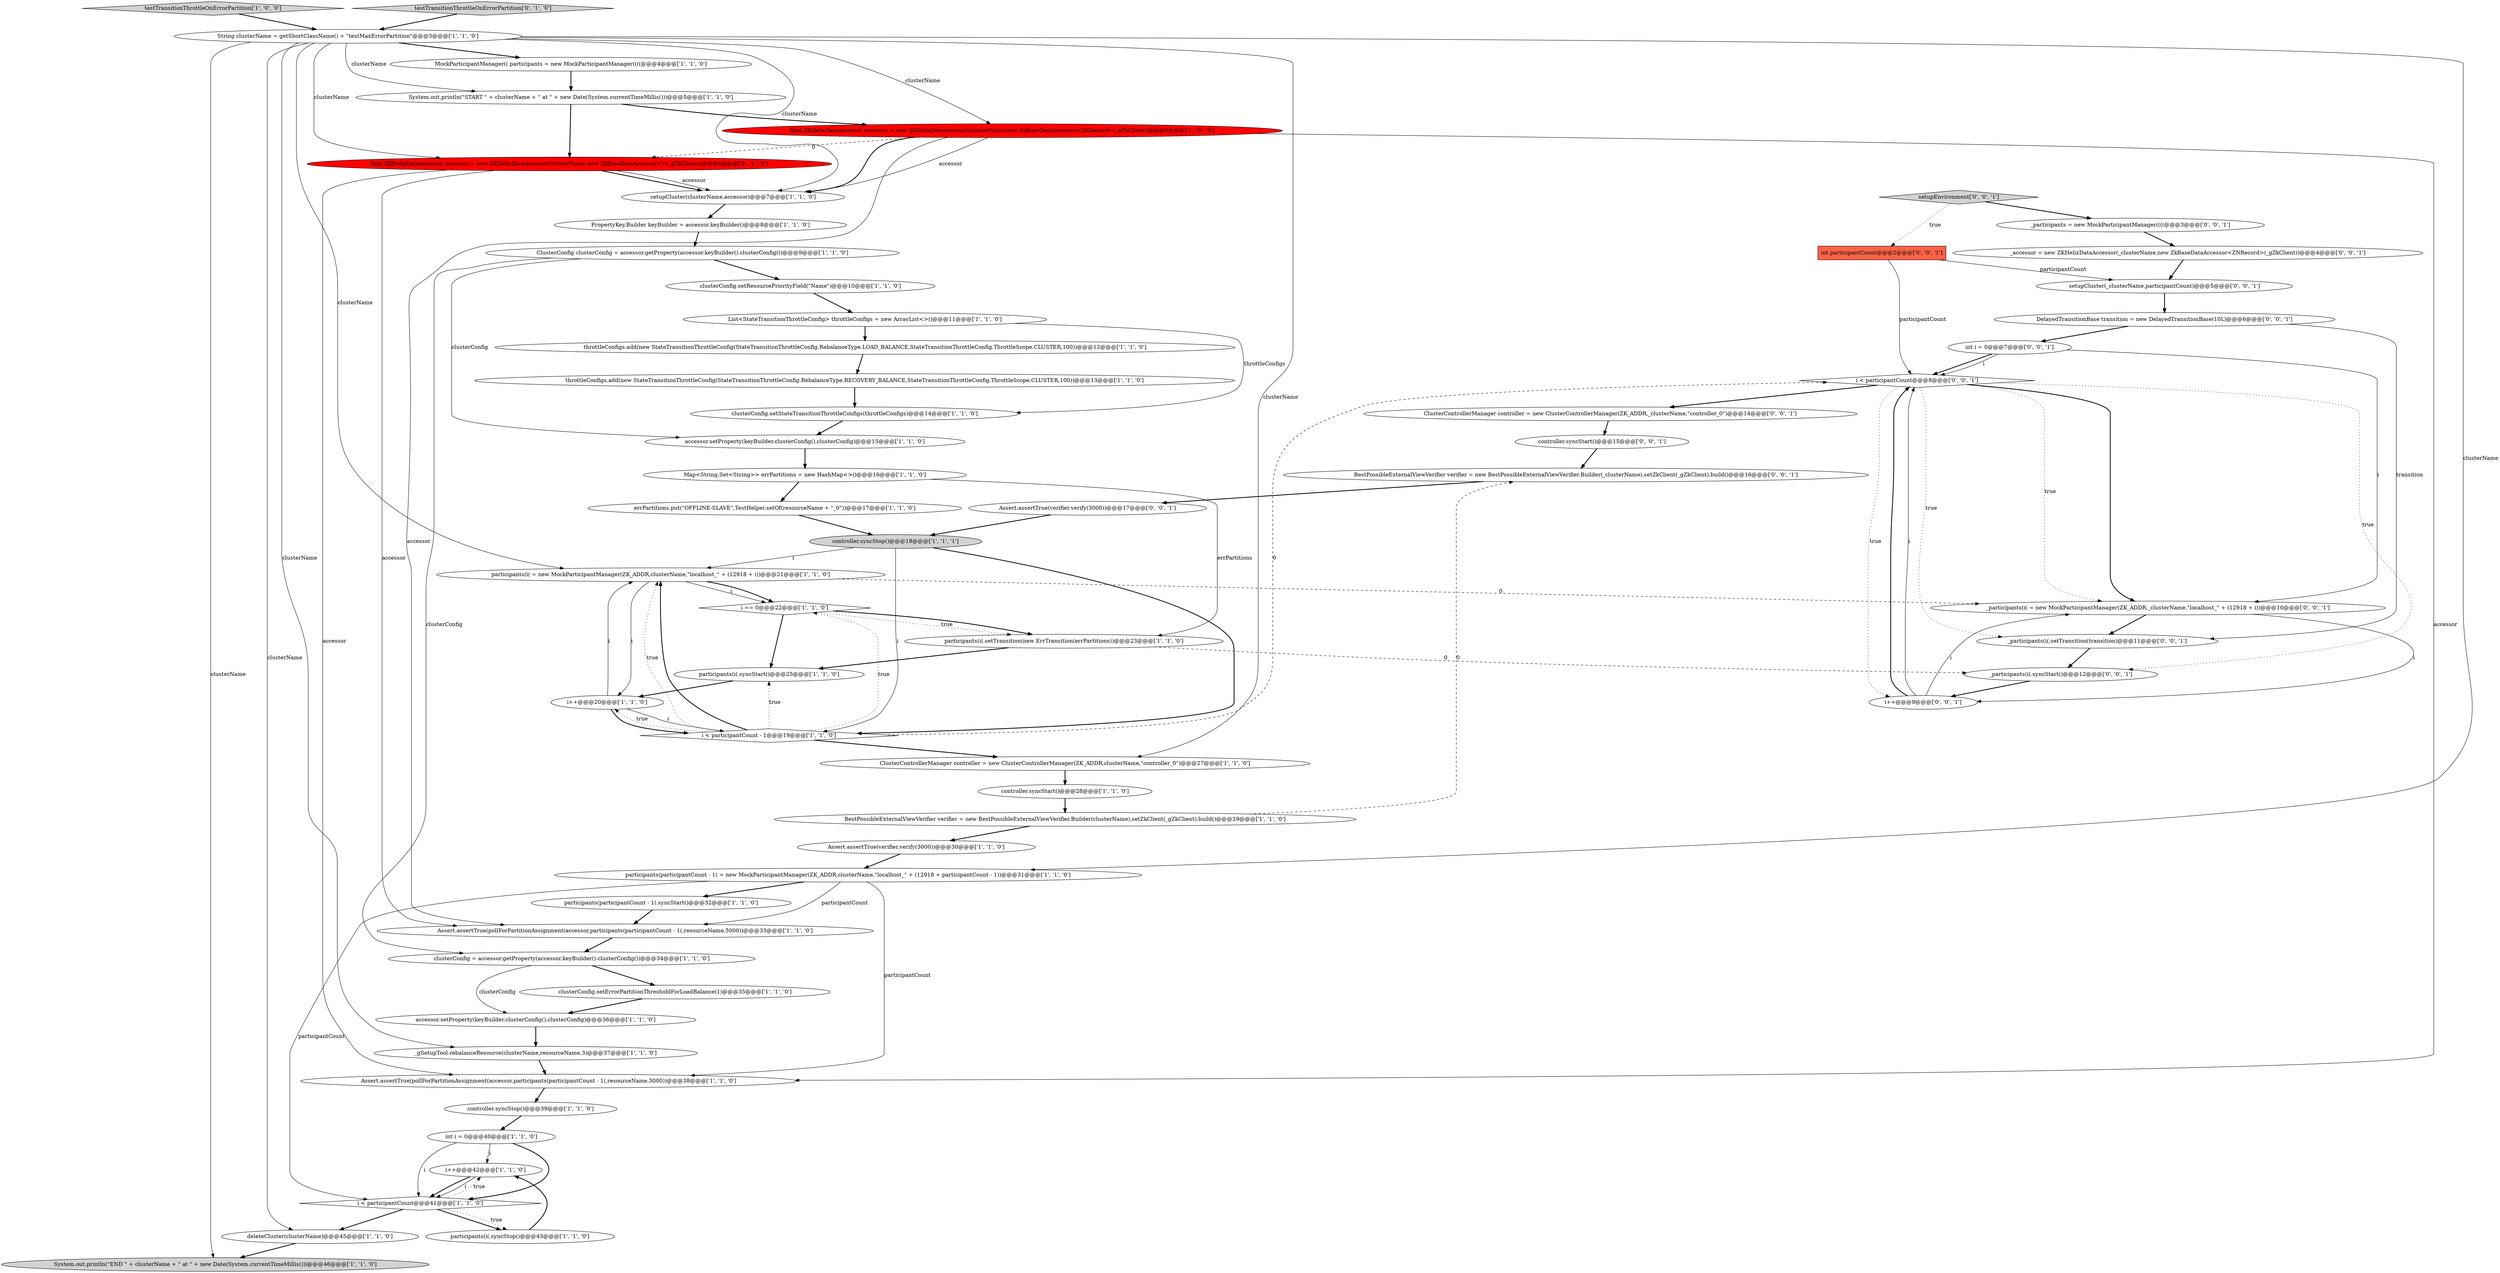 digraph {
58 [style = filled, label = "i < participantCount@@@8@@@['0', '0', '1']", fillcolor = white, shape = diamond image = "AAA0AAABBB3BBB"];
22 [style = filled, label = "ClusterConfig clusterConfig = accessor.getProperty(accessor.keyBuilder().clusterConfig())@@@9@@@['1', '1', '0']", fillcolor = white, shape = ellipse image = "AAA0AAABBB1BBB"];
50 [style = filled, label = "_participants(i( = new MockParticipantManager(ZK_ADDR,_clusterName,\"localhost_\" + (12918 + i))@@@10@@@['0', '0', '1']", fillcolor = white, shape = ellipse image = "AAA0AAABBB3BBB"];
8 [style = filled, label = "controller.syncStart()@@@28@@@['1', '1', '0']", fillcolor = white, shape = ellipse image = "AAA0AAABBB1BBB"];
13 [style = filled, label = "System.out.println(\"START \" + clusterName + \" at \" + new Date(System.currentTimeMillis()))@@@5@@@['1', '1', '0']", fillcolor = white, shape = ellipse image = "AAA0AAABBB1BBB"];
30 [style = filled, label = "i == 0@@@22@@@['1', '1', '0']", fillcolor = white, shape = diamond image = "AAA0AAABBB1BBB"];
6 [style = filled, label = "testTransitionThrottleOnErrorPartition['1', '0', '0']", fillcolor = lightgray, shape = diamond image = "AAA0AAABBB1BBB"];
56 [style = filled, label = "int participantCount@@@2@@@['0', '0', '1']", fillcolor = tomato, shape = box image = "AAA0AAABBB3BBB"];
4 [style = filled, label = "participants(i( = new MockParticipantManager(ZK_ADDR,clusterName,\"localhost_\" + (12918 + i))@@@21@@@['1', '1', '0']", fillcolor = white, shape = ellipse image = "AAA0AAABBB1BBB"];
29 [style = filled, label = "participants(i(.syncStart()@@@25@@@['1', '1', '0']", fillcolor = white, shape = ellipse image = "AAA0AAABBB1BBB"];
3 [style = filled, label = "MockParticipantManager(( participants = new MockParticipantManager((((@@@4@@@['1', '1', '0']", fillcolor = white, shape = ellipse image = "AAA0AAABBB1BBB"];
12 [style = filled, label = "throttleConfigs.add(new StateTransitionThrottleConfig(StateTransitionThrottleConfig.RebalanceType.LOAD_BALANCE,StateTransitionThrottleConfig.ThrottleScope.CLUSTER,100))@@@12@@@['1', '1', '0']", fillcolor = white, shape = ellipse image = "AAA0AAABBB1BBB"];
55 [style = filled, label = "ClusterControllerManager controller = new ClusterControllerManager(ZK_ADDR,_clusterName,\"controller_0\")@@@14@@@['0', '0', '1']", fillcolor = white, shape = ellipse image = "AAA0AAABBB3BBB"];
39 [style = filled, label = "final ZKHelixDataAccessor accessor = new ZKHelixDataAccessor(clusterName,new ZkBaseDataAccessor<ZNRecord>(_gZkClient))@@@6@@@['1', '0', '0']", fillcolor = red, shape = ellipse image = "AAA1AAABBB1BBB"];
31 [style = filled, label = "accessor.setProperty(keyBuilder.clusterConfig(),clusterConfig)@@@15@@@['1', '1', '0']", fillcolor = white, shape = ellipse image = "AAA0AAABBB1BBB"];
42 [style = filled, label = "final ZKHelixDataAccessor accessor = new ZKHelixDataAccessor(clusterName,new ZkBaseDataAccessor<>(_gZkClient))@@@6@@@['0', '1', '0']", fillcolor = red, shape = ellipse image = "AAA1AAABBB2BBB"];
26 [style = filled, label = "int i = 0@@@40@@@['1', '1', '0']", fillcolor = white, shape = ellipse image = "AAA0AAABBB1BBB"];
28 [style = filled, label = "Assert.assertTrue(pollForPartitionAssignment(accessor,participants(participantCount - 1(,resourceName,5000))@@@33@@@['1', '1', '0']", fillcolor = white, shape = ellipse image = "AAA0AAABBB1BBB"];
32 [style = filled, label = "participants(participantCount - 1(.syncStart()@@@32@@@['1', '1', '0']", fillcolor = white, shape = ellipse image = "AAA0AAABBB1BBB"];
57 [style = filled, label = "setupCluster(_clusterName,participantCount)@@@5@@@['0', '0', '1']", fillcolor = white, shape = ellipse image = "AAA0AAABBB3BBB"];
46 [style = filled, label = "_participants(i(.syncStart()@@@12@@@['0', '0', '1']", fillcolor = white, shape = ellipse image = "AAA0AAABBB3BBB"];
5 [style = filled, label = "participants(i(.syncStop()@@@43@@@['1', '1', '0']", fillcolor = white, shape = ellipse image = "AAA0AAABBB1BBB"];
48 [style = filled, label = "BestPossibleExternalViewVerifier verifier = new BestPossibleExternalViewVerifier.Builder(_clusterName).setZkClient(_gZkClient).build()@@@16@@@['0', '0', '1']", fillcolor = white, shape = ellipse image = "AAA0AAABBB3BBB"];
41 [style = filled, label = "controller.syncStop()@@@18@@@['1', '1', '1']", fillcolor = lightgray, shape = ellipse image = "AAA0AAABBB1BBB"];
45 [style = filled, label = "_participants(i(.setTransition(transition)@@@11@@@['0', '0', '1']", fillcolor = white, shape = ellipse image = "AAA0AAABBB3BBB"];
16 [style = filled, label = "throttleConfigs.add(new StateTransitionThrottleConfig(StateTransitionThrottleConfig.RebalanceType.RECOVERY_BALANCE,StateTransitionThrottleConfig.ThrottleScope.CLUSTER,100))@@@13@@@['1', '1', '0']", fillcolor = white, shape = ellipse image = "AAA0AAABBB1BBB"];
7 [style = filled, label = "String clusterName = getShortClassName() + \"testMaxErrorPartition\"@@@3@@@['1', '1', '0']", fillcolor = white, shape = ellipse image = "AAA0AAABBB1BBB"];
54 [style = filled, label = "i++@@@9@@@['0', '0', '1']", fillcolor = white, shape = ellipse image = "AAA0AAABBB3BBB"];
14 [style = filled, label = "clusterConfig.setStateTransitionThrottleConfigs(throttleConfigs)@@@14@@@['1', '1', '0']", fillcolor = white, shape = ellipse image = "AAA0AAABBB1BBB"];
19 [style = filled, label = "ClusterControllerManager controller = new ClusterControllerManager(ZK_ADDR,clusterName,\"controller_0\")@@@27@@@['1', '1', '0']", fillcolor = white, shape = ellipse image = "AAA0AAABBB1BBB"];
43 [style = filled, label = "testTransitionThrottleOnErrorPartition['0', '1', '0']", fillcolor = lightgray, shape = diamond image = "AAA0AAABBB2BBB"];
38 [style = filled, label = "accessor.setProperty(keyBuilder.clusterConfig(),clusterConfig)@@@36@@@['1', '1', '0']", fillcolor = white, shape = ellipse image = "AAA0AAABBB1BBB"];
34 [style = filled, label = "System.out.println(\"END \" + clusterName + \" at \" + new Date(System.currentTimeMillis()))@@@46@@@['1', '1', '0']", fillcolor = lightgray, shape = ellipse image = "AAA0AAABBB1BBB"];
15 [style = filled, label = "controller.syncStop()@@@39@@@['1', '1', '0']", fillcolor = white, shape = ellipse image = "AAA0AAABBB1BBB"];
40 [style = filled, label = "_gSetupTool.rebalanceResource(clusterName,resourceName,3)@@@37@@@['1', '1', '0']", fillcolor = white, shape = ellipse image = "AAA0AAABBB1BBB"];
9 [style = filled, label = "participants(participantCount - 1( = new MockParticipantManager(ZK_ADDR,clusterName,\"localhost_\" + (12918 + participantCount - 1))@@@31@@@['1', '1', '0']", fillcolor = white, shape = ellipse image = "AAA0AAABBB1BBB"];
27 [style = filled, label = "Map<String,Set<String>> errPartitions = new HashMap<>()@@@16@@@['1', '1', '0']", fillcolor = white, shape = ellipse image = "AAA0AAABBB1BBB"];
51 [style = filled, label = "_accessor = new ZKHelixDataAccessor(_clusterName,new ZkBaseDataAccessor<ZNRecord>(_gZkClient))@@@4@@@['0', '0', '1']", fillcolor = white, shape = ellipse image = "AAA0AAABBB3BBB"];
35 [style = filled, label = "BestPossibleExternalViewVerifier verifier = new BestPossibleExternalViewVerifier.Builder(clusterName).setZkClient(_gZkClient).build()@@@29@@@['1', '1', '0']", fillcolor = white, shape = ellipse image = "AAA0AAABBB1BBB"];
52 [style = filled, label = "DelayedTransitionBase transition = new DelayedTransitionBase(10L)@@@6@@@['0', '0', '1']", fillcolor = white, shape = ellipse image = "AAA0AAABBB3BBB"];
17 [style = filled, label = "i++@@@42@@@['1', '1', '0']", fillcolor = white, shape = ellipse image = "AAA0AAABBB1BBB"];
21 [style = filled, label = "clusterConfig.setErrorPartitionThresholdForLoadBalance(1)@@@35@@@['1', '1', '0']", fillcolor = white, shape = ellipse image = "AAA0AAABBB1BBB"];
33 [style = filled, label = "deleteCluster(clusterName)@@@45@@@['1', '1', '0']", fillcolor = white, shape = ellipse image = "AAA0AAABBB1BBB"];
36 [style = filled, label = "errPartitions.put(\"OFFLINE-SLAVE\",TestHelper.setOf(resourceName + \"_0\"))@@@17@@@['1', '1', '0']", fillcolor = white, shape = ellipse image = "AAA0AAABBB1BBB"];
37 [style = filled, label = "participants(i(.setTransition(new ErrTransition(errPartitions))@@@23@@@['1', '1', '0']", fillcolor = white, shape = ellipse image = "AAA0AAABBB1BBB"];
44 [style = filled, label = "setupEnvironment['0', '0', '1']", fillcolor = lightgray, shape = diamond image = "AAA0AAABBB3BBB"];
49 [style = filled, label = "int i = 0@@@7@@@['0', '0', '1']", fillcolor = white, shape = ellipse image = "AAA0AAABBB3BBB"];
53 [style = filled, label = "Assert.assertTrue(verifier.verify(3000))@@@17@@@['0', '0', '1']", fillcolor = white, shape = ellipse image = "AAA0AAABBB3BBB"];
1 [style = filled, label = "PropertyKey.Builder keyBuilder = accessor.keyBuilder()@@@8@@@['1', '1', '0']", fillcolor = white, shape = ellipse image = "AAA0AAABBB1BBB"];
18 [style = filled, label = "i++@@@20@@@['1', '1', '0']", fillcolor = white, shape = ellipse image = "AAA0AAABBB1BBB"];
59 [style = filled, label = "_participants = new MockParticipantManager((((@@@3@@@['0', '0', '1']", fillcolor = white, shape = ellipse image = "AAA0AAABBB3BBB"];
2 [style = filled, label = "List<StateTransitionThrottleConfig> throttleConfigs = new ArrayList<>()@@@11@@@['1', '1', '0']", fillcolor = white, shape = ellipse image = "AAA0AAABBB1BBB"];
0 [style = filled, label = "clusterConfig = accessor.getProperty(accessor.keyBuilder().clusterConfig())@@@34@@@['1', '1', '0']", fillcolor = white, shape = ellipse image = "AAA0AAABBB1BBB"];
20 [style = filled, label = "setupCluster(clusterName,accessor)@@@7@@@['1', '1', '0']", fillcolor = white, shape = ellipse image = "AAA0AAABBB1BBB"];
25 [style = filled, label = "Assert.assertTrue(verifier.verify(3000))@@@30@@@['1', '1', '0']", fillcolor = white, shape = ellipse image = "AAA0AAABBB1BBB"];
47 [style = filled, label = "controller.syncStart()@@@15@@@['0', '0', '1']", fillcolor = white, shape = ellipse image = "AAA0AAABBB3BBB"];
24 [style = filled, label = "i < participantCount - 1@@@19@@@['1', '1', '0']", fillcolor = white, shape = diamond image = "AAA0AAABBB1BBB"];
23 [style = filled, label = "clusterConfig.setResourcePriorityField(\"Name\")@@@10@@@['1', '1', '0']", fillcolor = white, shape = ellipse image = "AAA0AAABBB1BBB"];
11 [style = filled, label = "Assert.assertTrue(pollForPartitionAssignment(accessor,participants(participantCount - 1(,resourceName,3000))@@@38@@@['1', '1', '0']", fillcolor = white, shape = ellipse image = "AAA0AAABBB1BBB"];
10 [style = filled, label = "i < participantCount@@@41@@@['1', '1', '0']", fillcolor = white, shape = diamond image = "AAA0AAABBB1BBB"];
58->50 [style = bold, label=""];
9->28 [style = solid, label="participantCount"];
37->46 [style = dashed, label="0"];
7->20 [style = solid, label="clusterName"];
26->10 [style = bold, label=""];
55->47 [style = bold, label=""];
7->13 [style = solid, label="clusterName"];
24->4 [style = dotted, label="true"];
59->51 [style = bold, label=""];
56->58 [style = solid, label="participantCount"];
30->29 [style = bold, label=""];
29->18 [style = bold, label=""];
21->38 [style = bold, label=""];
28->0 [style = bold, label=""];
9->11 [style = solid, label="participantCount"];
40->11 [style = bold, label=""];
22->0 [style = solid, label="clusterConfig"];
46->54 [style = bold, label=""];
53->41 [style = bold, label=""];
50->45 [style = bold, label=""];
16->14 [style = bold, label=""];
26->17 [style = solid, label="i"];
49->50 [style = solid, label="i"];
7->34 [style = solid, label="clusterName"];
42->28 [style = solid, label="accessor"];
24->19 [style = bold, label=""];
44->56 [style = dotted, label="true"];
36->41 [style = bold, label=""];
47->48 [style = bold, label=""];
49->58 [style = bold, label=""];
41->4 [style = solid, label="i"];
58->54 [style = dotted, label="true"];
9->32 [style = bold, label=""];
18->24 [style = solid, label="i"];
37->29 [style = bold, label=""];
54->50 [style = solid, label="i"];
0->21 [style = bold, label=""];
50->54 [style = solid, label="i"];
5->17 [style = bold, label=""];
22->23 [style = bold, label=""];
54->58 [style = bold, label=""];
41->24 [style = solid, label="i"];
9->10 [style = solid, label="participantCount"];
52->45 [style = solid, label="transition"];
31->27 [style = bold, label=""];
4->50 [style = dashed, label="0"];
7->9 [style = solid, label="clusterName"];
56->57 [style = solid, label="participantCount"];
7->33 [style = solid, label="clusterName"];
45->46 [style = bold, label=""];
6->7 [style = bold, label=""];
39->20 [style = bold, label=""];
24->18 [style = dotted, label="true"];
17->10 [style = bold, label=""];
18->24 [style = bold, label=""];
13->42 [style = bold, label=""];
4->18 [style = solid, label="i"];
7->40 [style = solid, label="clusterName"];
25->9 [style = bold, label=""];
7->42 [style = solid, label="clusterName"];
22->31 [style = solid, label="clusterConfig"];
24->30 [style = dotted, label="true"];
13->39 [style = bold, label=""];
20->1 [style = bold, label=""];
8->35 [style = bold, label=""];
10->17 [style = dotted, label="true"];
35->25 [style = bold, label=""];
43->7 [style = bold, label=""];
39->11 [style = solid, label="accessor"];
58->46 [style = dotted, label="true"];
10->5 [style = bold, label=""];
35->48 [style = dashed, label="0"];
26->10 [style = solid, label="i"];
14->31 [style = bold, label=""];
24->58 [style = dashed, label="0"];
30->37 [style = dotted, label="true"];
10->33 [style = bold, label=""];
23->2 [style = bold, label=""];
51->57 [style = bold, label=""];
27->37 [style = solid, label="errPartitions"];
38->40 [style = bold, label=""];
39->20 [style = solid, label="accessor"];
39->28 [style = solid, label="accessor"];
17->10 [style = solid, label="i"];
7->19 [style = solid, label="clusterName"];
27->36 [style = bold, label=""];
41->24 [style = bold, label=""];
52->49 [style = bold, label=""];
42->11 [style = solid, label="accessor"];
24->29 [style = dotted, label="true"];
42->20 [style = bold, label=""];
0->38 [style = solid, label="clusterConfig"];
42->20 [style = solid, label="accessor"];
12->16 [style = bold, label=""];
48->53 [style = bold, label=""];
30->37 [style = bold, label=""];
58->55 [style = bold, label=""];
10->5 [style = dotted, label="true"];
2->14 [style = solid, label="throttleConfigs"];
7->3 [style = bold, label=""];
2->12 [style = bold, label=""];
19->8 [style = bold, label=""];
11->15 [style = bold, label=""];
15->26 [style = bold, label=""];
1->22 [style = bold, label=""];
57->52 [style = bold, label=""];
49->58 [style = solid, label="i"];
39->42 [style = dashed, label="0"];
24->4 [style = bold, label=""];
54->58 [style = solid, label="i"];
4->30 [style = bold, label=""];
58->50 [style = dotted, label="true"];
7->39 [style = solid, label="clusterName"];
3->13 [style = bold, label=""];
4->30 [style = solid, label="i"];
7->4 [style = solid, label="clusterName"];
58->45 [style = dotted, label="true"];
18->4 [style = solid, label="i"];
32->28 [style = bold, label=""];
33->34 [style = bold, label=""];
44->59 [style = bold, label=""];
}
